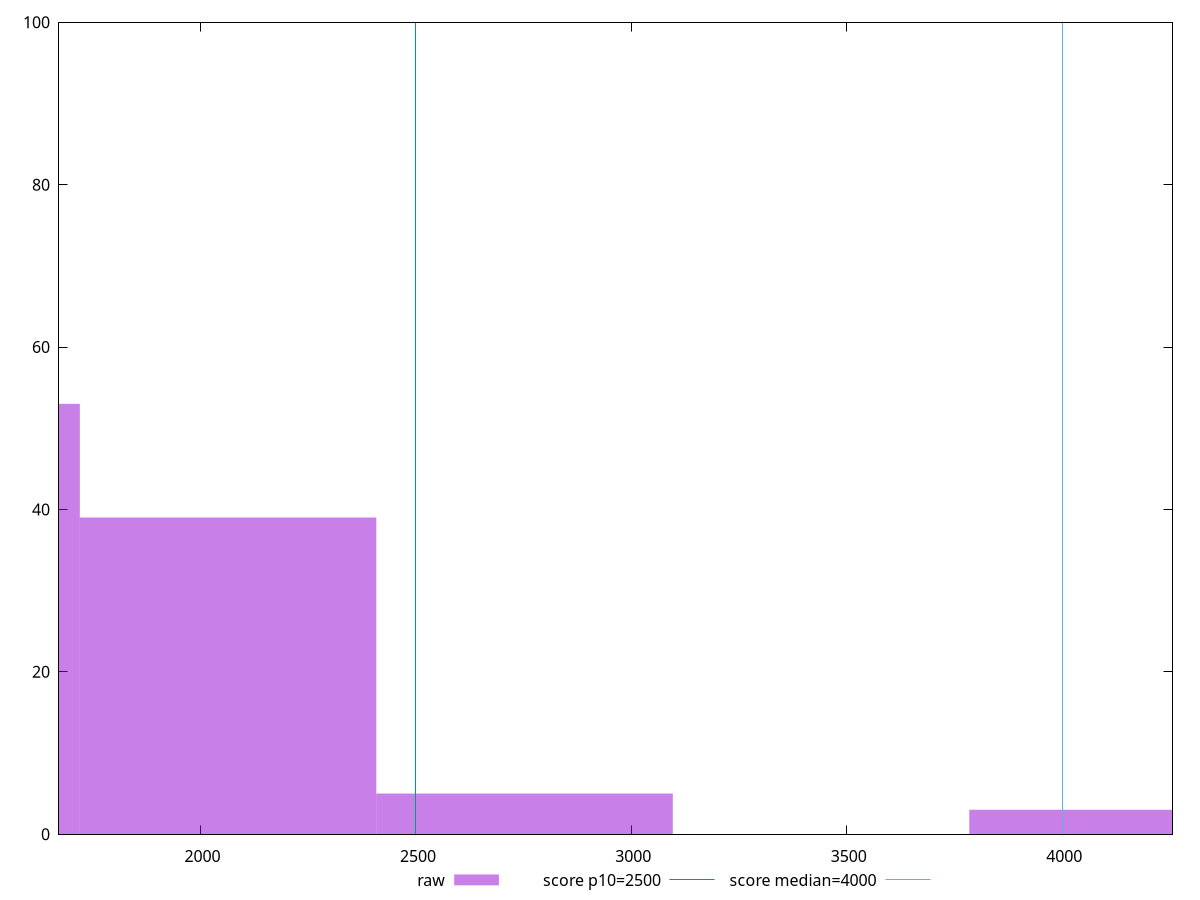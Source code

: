 reset

$raw <<EOF
2064.1385631205576 39
1376.092375413705 53
2752.18475082741 5
4128.277126241115 3
EOF

set key outside below
set boxwidth 688.0461877068525
set xrange [1671.75:4255.8696]
set yrange [0:100]
set trange [0:100]
set style fill transparent solid 0.5 noborder

set parametric
set terminal svg size 640, 490 enhanced background rgb 'white'
set output "reports/report_00032_2021-02-25T10-28-15.087Z/largest-contentful-paint/samples/agenda/raw/histogram.svg"

plot $raw title "raw" with boxes, \
     2500,t title "score p10=2500", \
     4000,t title "score median=4000"

reset
